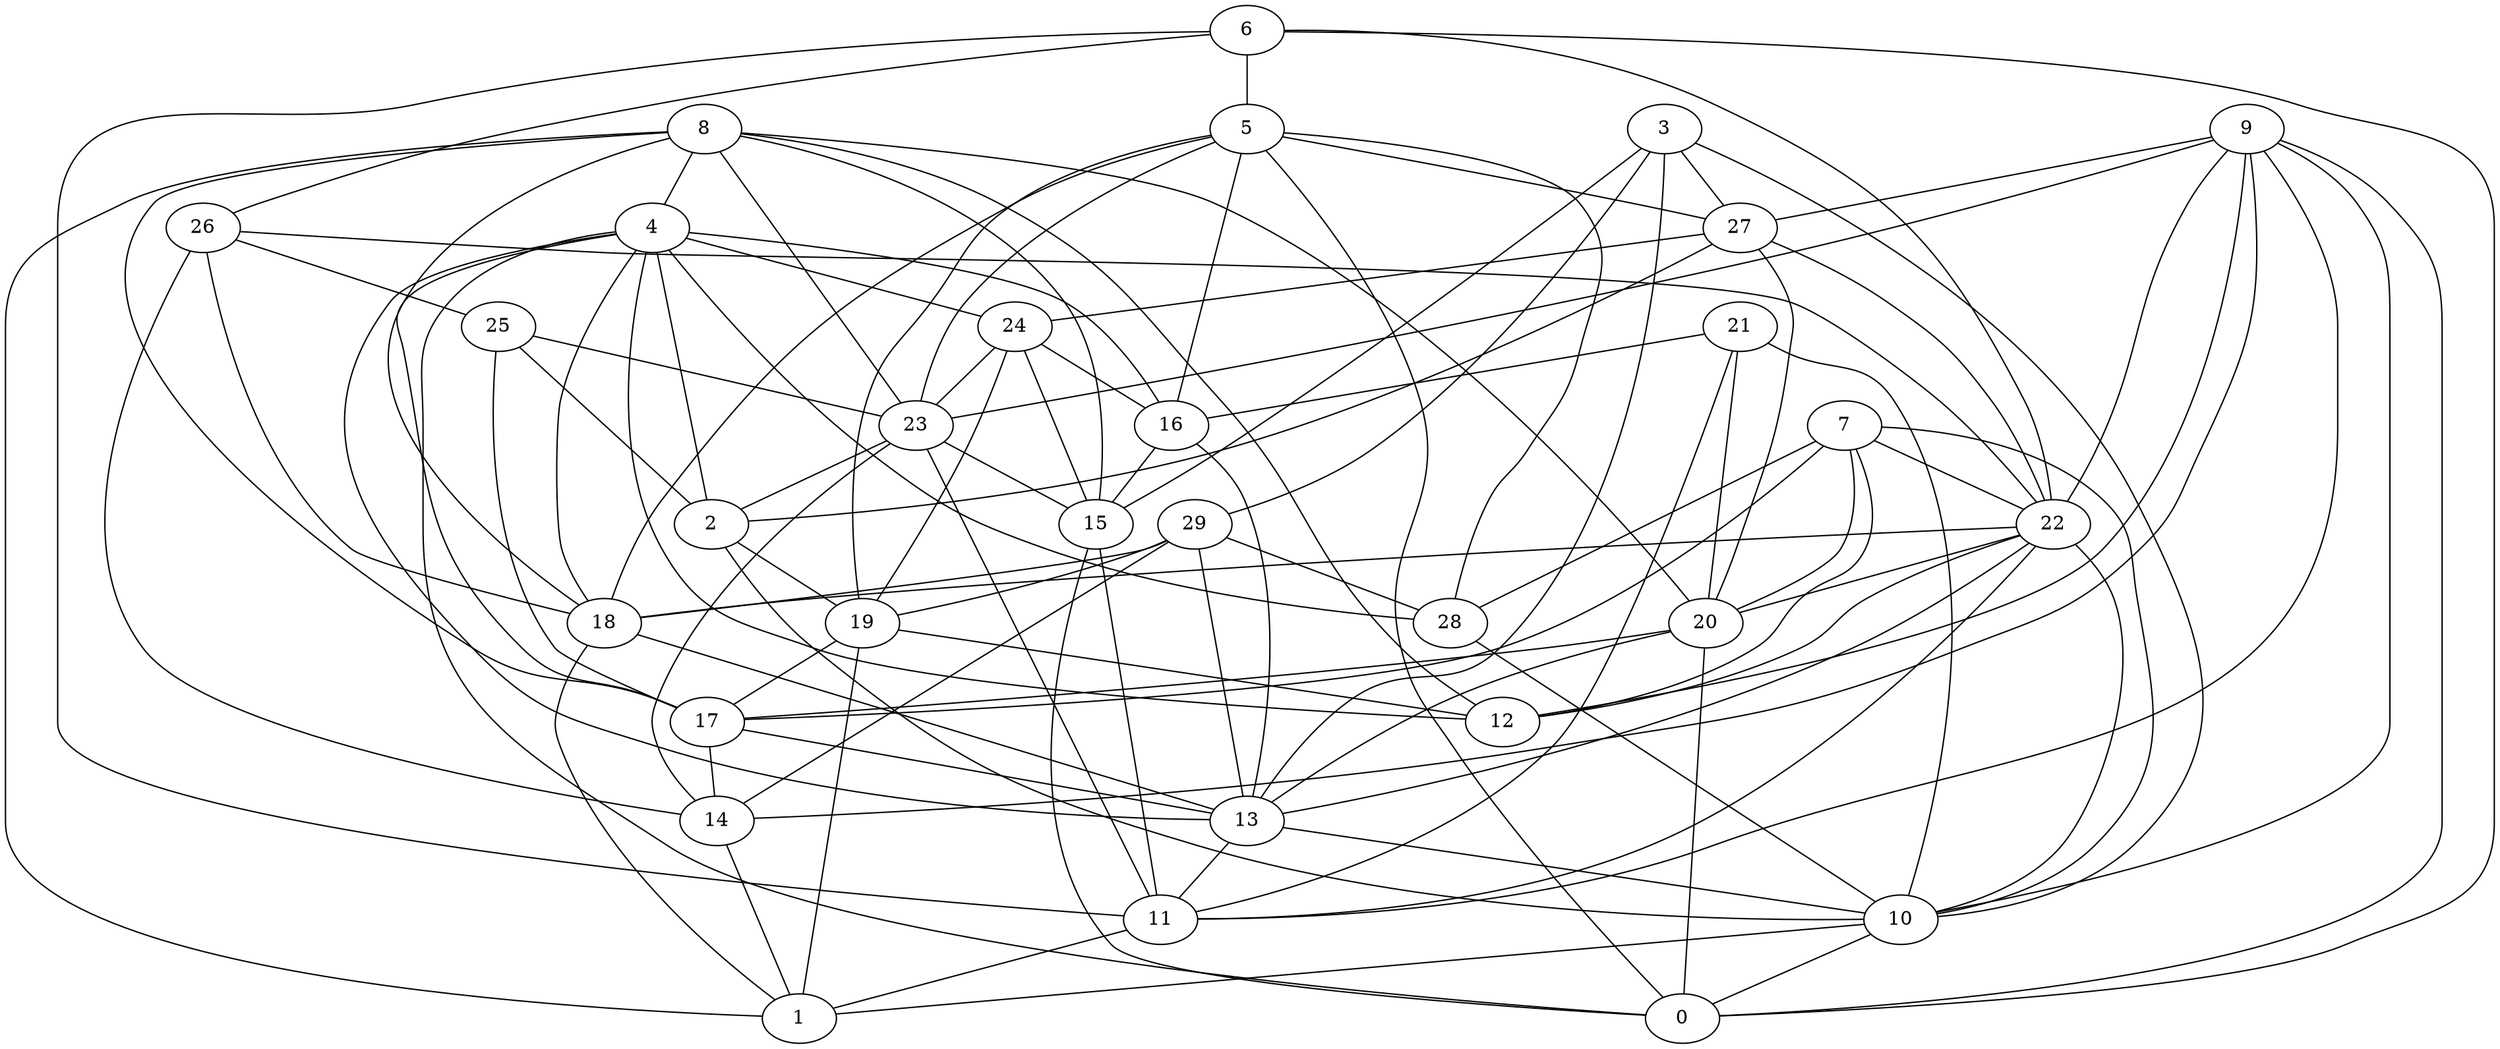 digraph GG_graph {

subgraph G_graph {
edge [color = black]
"29" -> "19" [dir = none]
"29" -> "14" [dir = none]
"29" -> "18" [dir = none]
"29" -> "13" [dir = none]
"13" -> "11" [dir = none]
"13" -> "10" [dir = none]
"15" -> "11" [dir = none]
"15" -> "0" [dir = none]
"4" -> "24" [dir = none]
"4" -> "0" [dir = none]
"4" -> "13" [dir = none]
"4" -> "17" [dir = none]
"4" -> "28" [dir = none]
"4" -> "2" [dir = none]
"4" -> "18" [dir = none]
"5" -> "27" [dir = none]
"5" -> "28" [dir = none]
"5" -> "16" [dir = none]
"5" -> "18" [dir = none]
"5" -> "19" [dir = none]
"5" -> "0" [dir = none]
"18" -> "1" [dir = none]
"18" -> "13" [dir = none]
"11" -> "1" [dir = none]
"22" -> "18" [dir = none]
"22" -> "13" [dir = none]
"22" -> "11" [dir = none]
"22" -> "20" [dir = none]
"9" -> "27" [dir = none]
"9" -> "0" [dir = none]
"9" -> "10" [dir = none]
"9" -> "23" [dir = none]
"9" -> "22" [dir = none]
"9" -> "14" [dir = none]
"9" -> "11" [dir = none]
"9" -> "12" [dir = none]
"23" -> "14" [dir = none]
"23" -> "11" [dir = none]
"23" -> "2" [dir = none]
"21" -> "16" [dir = none]
"21" -> "10" [dir = none]
"21" -> "11" [dir = none]
"21" -> "20" [dir = none]
"20" -> "0" [dir = none]
"20" -> "17" [dir = none]
"20" -> "13" [dir = none]
"19" -> "17" [dir = none]
"19" -> "12" [dir = none]
"19" -> "1" [dir = none]
"26" -> "22" [dir = none]
"26" -> "18" [dir = none]
"26" -> "14" [dir = none]
"26" -> "25" [dir = none]
"14" -> "1" [dir = none]
"6" -> "11" [dir = none]
"6" -> "22" [dir = none]
"6" -> "26" [dir = none]
"6" -> "5" [dir = none]
"3" -> "29" [dir = none]
"3" -> "15" [dir = none]
"3" -> "13" [dir = none]
"16" -> "13" [dir = none]
"16" -> "15" [dir = none]
"24" -> "15" [dir = none]
"24" -> "19" [dir = none]
"24" -> "16" [dir = none]
"28" -> "10" [dir = none]
"17" -> "14" [dir = none]
"10" -> "1" [dir = none]
"10" -> "0" [dir = none]
"7" -> "12" [dir = none]
"7" -> "10" [dir = none]
"7" -> "28" [dir = none]
"7" -> "17" [dir = none]
"7" -> "22" [dir = none]
"7" -> "20" [dir = none]
"8" -> "17" [dir = none]
"8" -> "4" [dir = none]
"8" -> "23" [dir = none]
"8" -> "20" [dir = none]
"2" -> "10" [dir = none]
"2" -> "19" [dir = none]
"25" -> "17" [dir = none]
"25" -> "2" [dir = none]
"27" -> "2" [dir = none]
"27" -> "24" [dir = none]
"27" -> "20" [dir = none]
"22" -> "12" [dir = none]
"27" -> "22" [dir = none]
"3" -> "27" [dir = none]
"29" -> "28" [dir = none]
"22" -> "10" [dir = none]
"25" -> "23" [dir = none]
"5" -> "23" [dir = none]
"24" -> "23" [dir = none]
"8" -> "15" [dir = none]
"8" -> "12" [dir = none]
"4" -> "16" [dir = none]
"4" -> "12" [dir = none]
"8" -> "1" [dir = none]
"23" -> "15" [dir = none]
"17" -> "13" [dir = none]
"8" -> "18" [dir = none]
"3" -> "10" [dir = none]
"6" -> "0" [dir = none]
}

}
